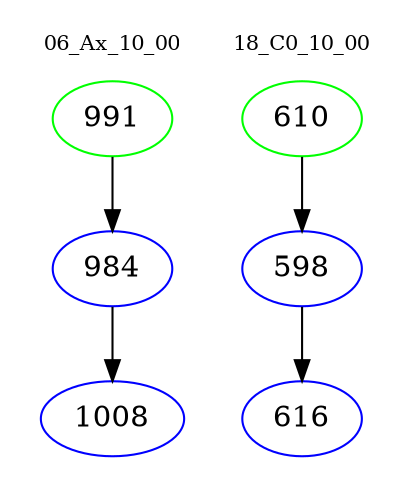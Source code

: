 digraph{
subgraph cluster_0 {
color = white
label = "06_Ax_10_00";
fontsize=10;
T0_991 [label="991", color="green"]
T0_991 -> T0_984 [color="black"]
T0_984 [label="984", color="blue"]
T0_984 -> T0_1008 [color="black"]
T0_1008 [label="1008", color="blue"]
}
subgraph cluster_1 {
color = white
label = "18_C0_10_00";
fontsize=10;
T1_610 [label="610", color="green"]
T1_610 -> T1_598 [color="black"]
T1_598 [label="598", color="blue"]
T1_598 -> T1_616 [color="black"]
T1_616 [label="616", color="blue"]
}
}
